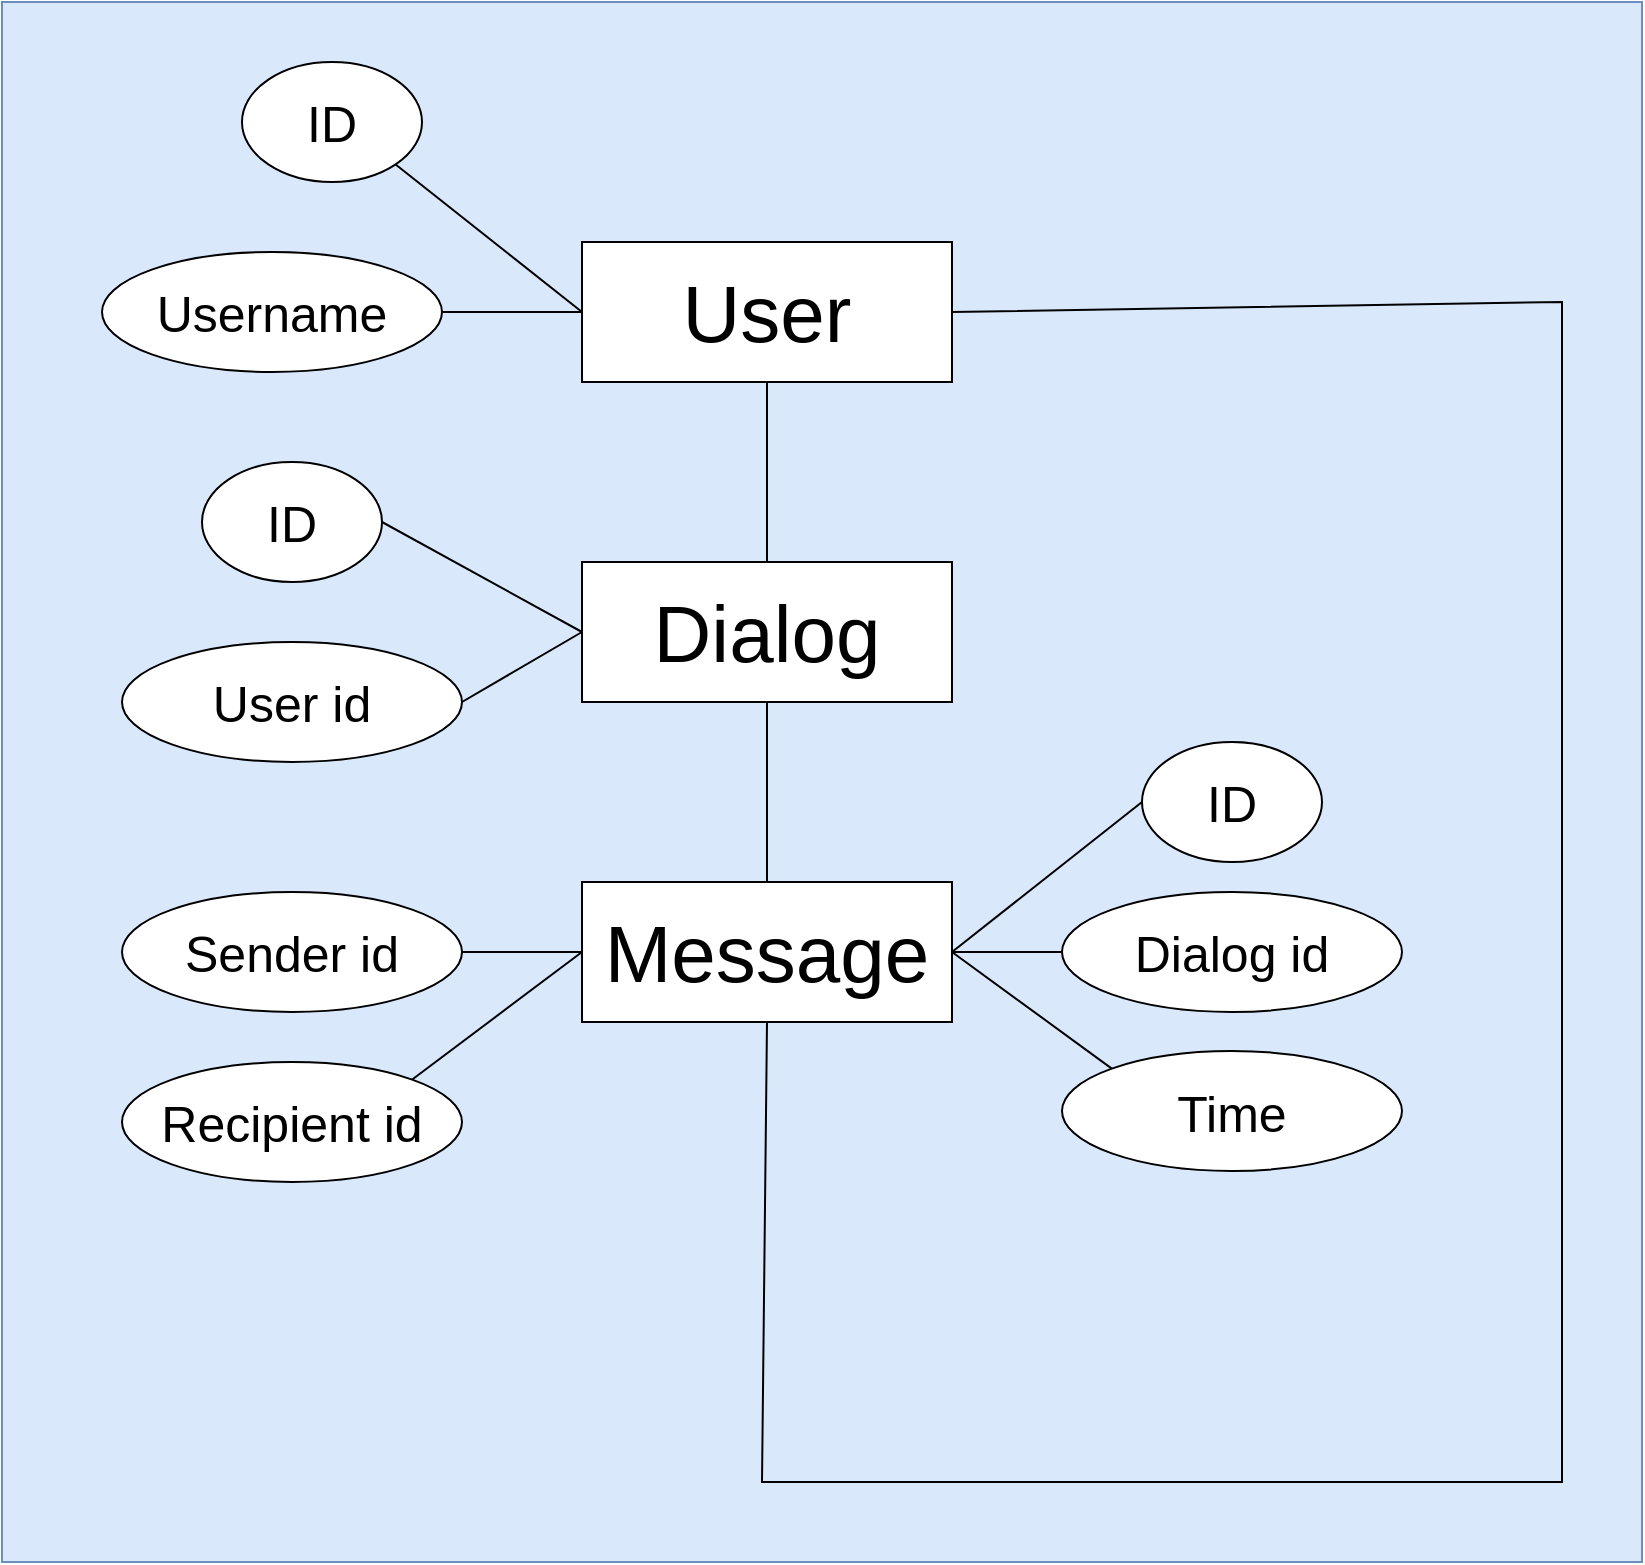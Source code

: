 <mxfile version="21.8.2" type="device">
  <diagram name="Сторінка-1" id="DtP_SP_mq3mXrDyE6oLa">
    <mxGraphModel dx="1500" dy="774" grid="1" gridSize="10" guides="1" tooltips="1" connect="1" arrows="1" fold="1" page="1" pageScale="1" pageWidth="827" pageHeight="1169" math="0" shadow="0">
      <root>
        <mxCell id="0" />
        <mxCell id="1" parent="0" />
        <mxCell id="b0JPKcSVCmFwQfkPYjr2-2" value="" style="rounded=0;whiteSpace=wrap;html=1;fillColor=#dae8fc;strokeColor=#6c8ebf;" vertex="1" parent="1">
          <mxGeometry width="820" height="780" as="geometry" />
        </mxCell>
        <mxCell id="b0JPKcSVCmFwQfkPYjr2-3" value="&lt;font style=&quot;font-size: 40px;&quot;&gt;User&lt;/font&gt;" style="rounded=0;whiteSpace=wrap;html=1;" vertex="1" parent="1">
          <mxGeometry x="290" y="120" width="185" height="70" as="geometry" />
        </mxCell>
        <mxCell id="b0JPKcSVCmFwQfkPYjr2-4" value="&lt;font style=&quot;font-size: 40px;&quot;&gt;Dialog&lt;/font&gt;" style="rounded=0;whiteSpace=wrap;html=1;" vertex="1" parent="1">
          <mxGeometry x="290" y="280" width="185" height="70" as="geometry" />
        </mxCell>
        <mxCell id="b0JPKcSVCmFwQfkPYjr2-5" value="&lt;font style=&quot;font-size: 40px;&quot;&gt;Message&lt;/font&gt;" style="rounded=0;whiteSpace=wrap;html=1;" vertex="1" parent="1">
          <mxGeometry x="290" y="440" width="185" height="70" as="geometry" />
        </mxCell>
        <mxCell id="b0JPKcSVCmFwQfkPYjr2-6" value="&lt;font style=&quot;font-size: 25px;&quot;&gt;ID&lt;/font&gt;" style="ellipse;whiteSpace=wrap;html=1;" vertex="1" parent="1">
          <mxGeometry x="120" y="30" width="90" height="60" as="geometry" />
        </mxCell>
        <mxCell id="b0JPKcSVCmFwQfkPYjr2-7" value="&lt;font style=&quot;font-size: 25px;&quot;&gt;Username&lt;/font&gt;" style="ellipse;whiteSpace=wrap;html=1;" vertex="1" parent="1">
          <mxGeometry x="50" y="125" width="170" height="60" as="geometry" />
        </mxCell>
        <mxCell id="b0JPKcSVCmFwQfkPYjr2-8" value="" style="endArrow=none;html=1;rounded=0;entryX=0;entryY=0.5;entryDx=0;entryDy=0;exitX=1;exitY=1;exitDx=0;exitDy=0;" edge="1" parent="1" source="b0JPKcSVCmFwQfkPYjr2-6" target="b0JPKcSVCmFwQfkPYjr2-3">
          <mxGeometry width="50" height="50" relative="1" as="geometry">
            <mxPoint x="330" y="370" as="sourcePoint" />
            <mxPoint x="380" y="320" as="targetPoint" />
          </mxGeometry>
        </mxCell>
        <mxCell id="b0JPKcSVCmFwQfkPYjr2-9" value="" style="endArrow=none;html=1;rounded=0;entryX=0;entryY=0.5;entryDx=0;entryDy=0;exitX=1;exitY=0.5;exitDx=0;exitDy=0;" edge="1" parent="1" source="b0JPKcSVCmFwQfkPYjr2-7" target="b0JPKcSVCmFwQfkPYjr2-3">
          <mxGeometry width="50" height="50" relative="1" as="geometry">
            <mxPoint x="230" y="220" as="sourcePoint" />
            <mxPoint x="280" y="170" as="targetPoint" />
          </mxGeometry>
        </mxCell>
        <mxCell id="b0JPKcSVCmFwQfkPYjr2-11" value="&lt;font style=&quot;font-size: 25px;&quot;&gt;ID&lt;/font&gt;" style="ellipse;whiteSpace=wrap;html=1;" vertex="1" parent="1">
          <mxGeometry x="100" y="230" width="90" height="60" as="geometry" />
        </mxCell>
        <mxCell id="b0JPKcSVCmFwQfkPYjr2-13" value="&lt;font style=&quot;font-size: 25px;&quot;&gt;User id&lt;/font&gt;" style="ellipse;whiteSpace=wrap;html=1;" vertex="1" parent="1">
          <mxGeometry x="60" y="320" width="170" height="60" as="geometry" />
        </mxCell>
        <mxCell id="b0JPKcSVCmFwQfkPYjr2-14" value="" style="endArrow=none;html=1;rounded=0;entryX=0;entryY=0.5;entryDx=0;entryDy=0;exitX=1;exitY=0.5;exitDx=0;exitDy=0;" edge="1" parent="1" source="b0JPKcSVCmFwQfkPYjr2-11" target="b0JPKcSVCmFwQfkPYjr2-4">
          <mxGeometry width="50" height="50" relative="1" as="geometry">
            <mxPoint x="330" y="370" as="sourcePoint" />
            <mxPoint x="380" y="320" as="targetPoint" />
          </mxGeometry>
        </mxCell>
        <mxCell id="b0JPKcSVCmFwQfkPYjr2-15" value="" style="endArrow=none;html=1;rounded=0;entryX=0;entryY=0.5;entryDx=0;entryDy=0;exitX=1;exitY=0.5;exitDx=0;exitDy=0;" edge="1" parent="1" source="b0JPKcSVCmFwQfkPYjr2-13" target="b0JPKcSVCmFwQfkPYjr2-4">
          <mxGeometry width="50" height="50" relative="1" as="geometry">
            <mxPoint x="130" y="290" as="sourcePoint" />
            <mxPoint x="180" y="240" as="targetPoint" />
          </mxGeometry>
        </mxCell>
        <mxCell id="b0JPKcSVCmFwQfkPYjr2-16" value="&lt;font style=&quot;font-size: 25px;&quot;&gt;ID&lt;/font&gt;" style="ellipse;whiteSpace=wrap;html=1;" vertex="1" parent="1">
          <mxGeometry x="570" y="370" width="90" height="60" as="geometry" />
        </mxCell>
        <mxCell id="b0JPKcSVCmFwQfkPYjr2-30" value="&lt;font style=&quot;font-size: 25px;&quot;&gt;Dialog id&lt;/font&gt;" style="ellipse;whiteSpace=wrap;html=1;" vertex="1" parent="1">
          <mxGeometry x="530" y="445" width="170" height="60" as="geometry" />
        </mxCell>
        <mxCell id="b0JPKcSVCmFwQfkPYjr2-32" value="&lt;font style=&quot;font-size: 25px;&quot;&gt;Time&lt;/font&gt;" style="ellipse;whiteSpace=wrap;html=1;" vertex="1" parent="1">
          <mxGeometry x="530" y="524.5" width="170" height="60" as="geometry" />
        </mxCell>
        <mxCell id="b0JPKcSVCmFwQfkPYjr2-35" value="&lt;font style=&quot;font-size: 25px;&quot;&gt;Recipient id&lt;/font&gt;" style="ellipse;whiteSpace=wrap;html=1;" vertex="1" parent="1">
          <mxGeometry x="60" y="530" width="170" height="60" as="geometry" />
        </mxCell>
        <mxCell id="b0JPKcSVCmFwQfkPYjr2-36" value="" style="endArrow=none;html=1;rounded=0;entryX=0;entryY=0.5;entryDx=0;entryDy=0;exitX=1;exitY=0.5;exitDx=0;exitDy=0;" edge="1" parent="1" source="b0JPKcSVCmFwQfkPYjr2-5" target="b0JPKcSVCmFwQfkPYjr2-16">
          <mxGeometry width="50" height="50" relative="1" as="geometry">
            <mxPoint x="540" y="350" as="sourcePoint" />
            <mxPoint x="590" y="300" as="targetPoint" />
          </mxGeometry>
        </mxCell>
        <mxCell id="b0JPKcSVCmFwQfkPYjr2-37" value="" style="endArrow=none;html=1;rounded=0;entryX=0;entryY=0.5;entryDx=0;entryDy=0;exitX=1;exitY=0.5;exitDx=0;exitDy=0;" edge="1" parent="1" source="b0JPKcSVCmFwQfkPYjr2-5" target="b0JPKcSVCmFwQfkPYjr2-30">
          <mxGeometry width="50" height="50" relative="1" as="geometry">
            <mxPoint x="530" y="370" as="sourcePoint" />
            <mxPoint x="580" y="320" as="targetPoint" />
          </mxGeometry>
        </mxCell>
        <mxCell id="b0JPKcSVCmFwQfkPYjr2-38" value="" style="endArrow=none;html=1;rounded=0;entryX=0;entryY=0;entryDx=0;entryDy=0;exitX=1;exitY=0.5;exitDx=0;exitDy=0;" edge="1" parent="1" source="b0JPKcSVCmFwQfkPYjr2-5" target="b0JPKcSVCmFwQfkPYjr2-32">
          <mxGeometry width="50" height="50" relative="1" as="geometry">
            <mxPoint x="470" y="590" as="sourcePoint" />
            <mxPoint x="520" y="540" as="targetPoint" />
          </mxGeometry>
        </mxCell>
        <mxCell id="b0JPKcSVCmFwQfkPYjr2-39" value="" style="endArrow=none;html=1;rounded=0;entryX=1;entryY=0;entryDx=0;entryDy=0;exitX=0;exitY=0.5;exitDx=0;exitDy=0;" edge="1" parent="1" source="b0JPKcSVCmFwQfkPYjr2-5" target="b0JPKcSVCmFwQfkPYjr2-35">
          <mxGeometry width="50" height="50" relative="1" as="geometry">
            <mxPoint x="380" y="580" as="sourcePoint" />
            <mxPoint x="530" y="630" as="targetPoint" />
          </mxGeometry>
        </mxCell>
        <mxCell id="b0JPKcSVCmFwQfkPYjr2-40" value="" style="endArrow=none;html=1;rounded=0;entryX=0.5;entryY=1;entryDx=0;entryDy=0;exitX=0.5;exitY=0;exitDx=0;exitDy=0;" edge="1" parent="1" source="b0JPKcSVCmFwQfkPYjr2-4" target="b0JPKcSVCmFwQfkPYjr2-3">
          <mxGeometry width="50" height="50" relative="1" as="geometry">
            <mxPoint x="600" y="280" as="sourcePoint" />
            <mxPoint x="650" y="230" as="targetPoint" />
          </mxGeometry>
        </mxCell>
        <mxCell id="b0JPKcSVCmFwQfkPYjr2-41" value="" style="endArrow=none;html=1;rounded=0;entryX=0.5;entryY=1;entryDx=0;entryDy=0;exitX=0.5;exitY=0;exitDx=0;exitDy=0;" edge="1" parent="1" source="b0JPKcSVCmFwQfkPYjr2-5" target="b0JPKcSVCmFwQfkPYjr2-4">
          <mxGeometry width="50" height="50" relative="1" as="geometry">
            <mxPoint x="393" y="290" as="sourcePoint" />
            <mxPoint x="393" y="200" as="targetPoint" />
          </mxGeometry>
        </mxCell>
        <mxCell id="b0JPKcSVCmFwQfkPYjr2-43" value="" style="endArrow=none;html=1;rounded=0;entryX=0.5;entryY=1;entryDx=0;entryDy=0;exitX=1;exitY=0.5;exitDx=0;exitDy=0;" edge="1" parent="1" source="b0JPKcSVCmFwQfkPYjr2-3" target="b0JPKcSVCmFwQfkPYjr2-5">
          <mxGeometry width="50" height="50" relative="1" as="geometry">
            <mxPoint x="360" y="630" as="sourcePoint" />
            <mxPoint x="410" y="580" as="targetPoint" />
            <Array as="points">
              <mxPoint x="780" y="150" />
              <mxPoint x="780" y="740" />
              <mxPoint x="380" y="740" />
            </Array>
          </mxGeometry>
        </mxCell>
        <mxCell id="b0JPKcSVCmFwQfkPYjr2-44" value="&lt;font style=&quot;font-size: 25px;&quot;&gt;Sender id&lt;/font&gt;" style="ellipse;whiteSpace=wrap;html=1;" vertex="1" parent="1">
          <mxGeometry x="60" y="445" width="170" height="60" as="geometry" />
        </mxCell>
        <mxCell id="b0JPKcSVCmFwQfkPYjr2-45" value="" style="endArrow=none;html=1;rounded=0;entryX=0;entryY=0.5;entryDx=0;entryDy=0;exitX=1;exitY=0.5;exitDx=0;exitDy=0;" edge="1" parent="1" source="b0JPKcSVCmFwQfkPYjr2-44" target="b0JPKcSVCmFwQfkPYjr2-5">
          <mxGeometry width="50" height="50" relative="1" as="geometry">
            <mxPoint x="280" y="620" as="sourcePoint" />
            <mxPoint x="330" y="570" as="targetPoint" />
          </mxGeometry>
        </mxCell>
      </root>
    </mxGraphModel>
  </diagram>
</mxfile>
